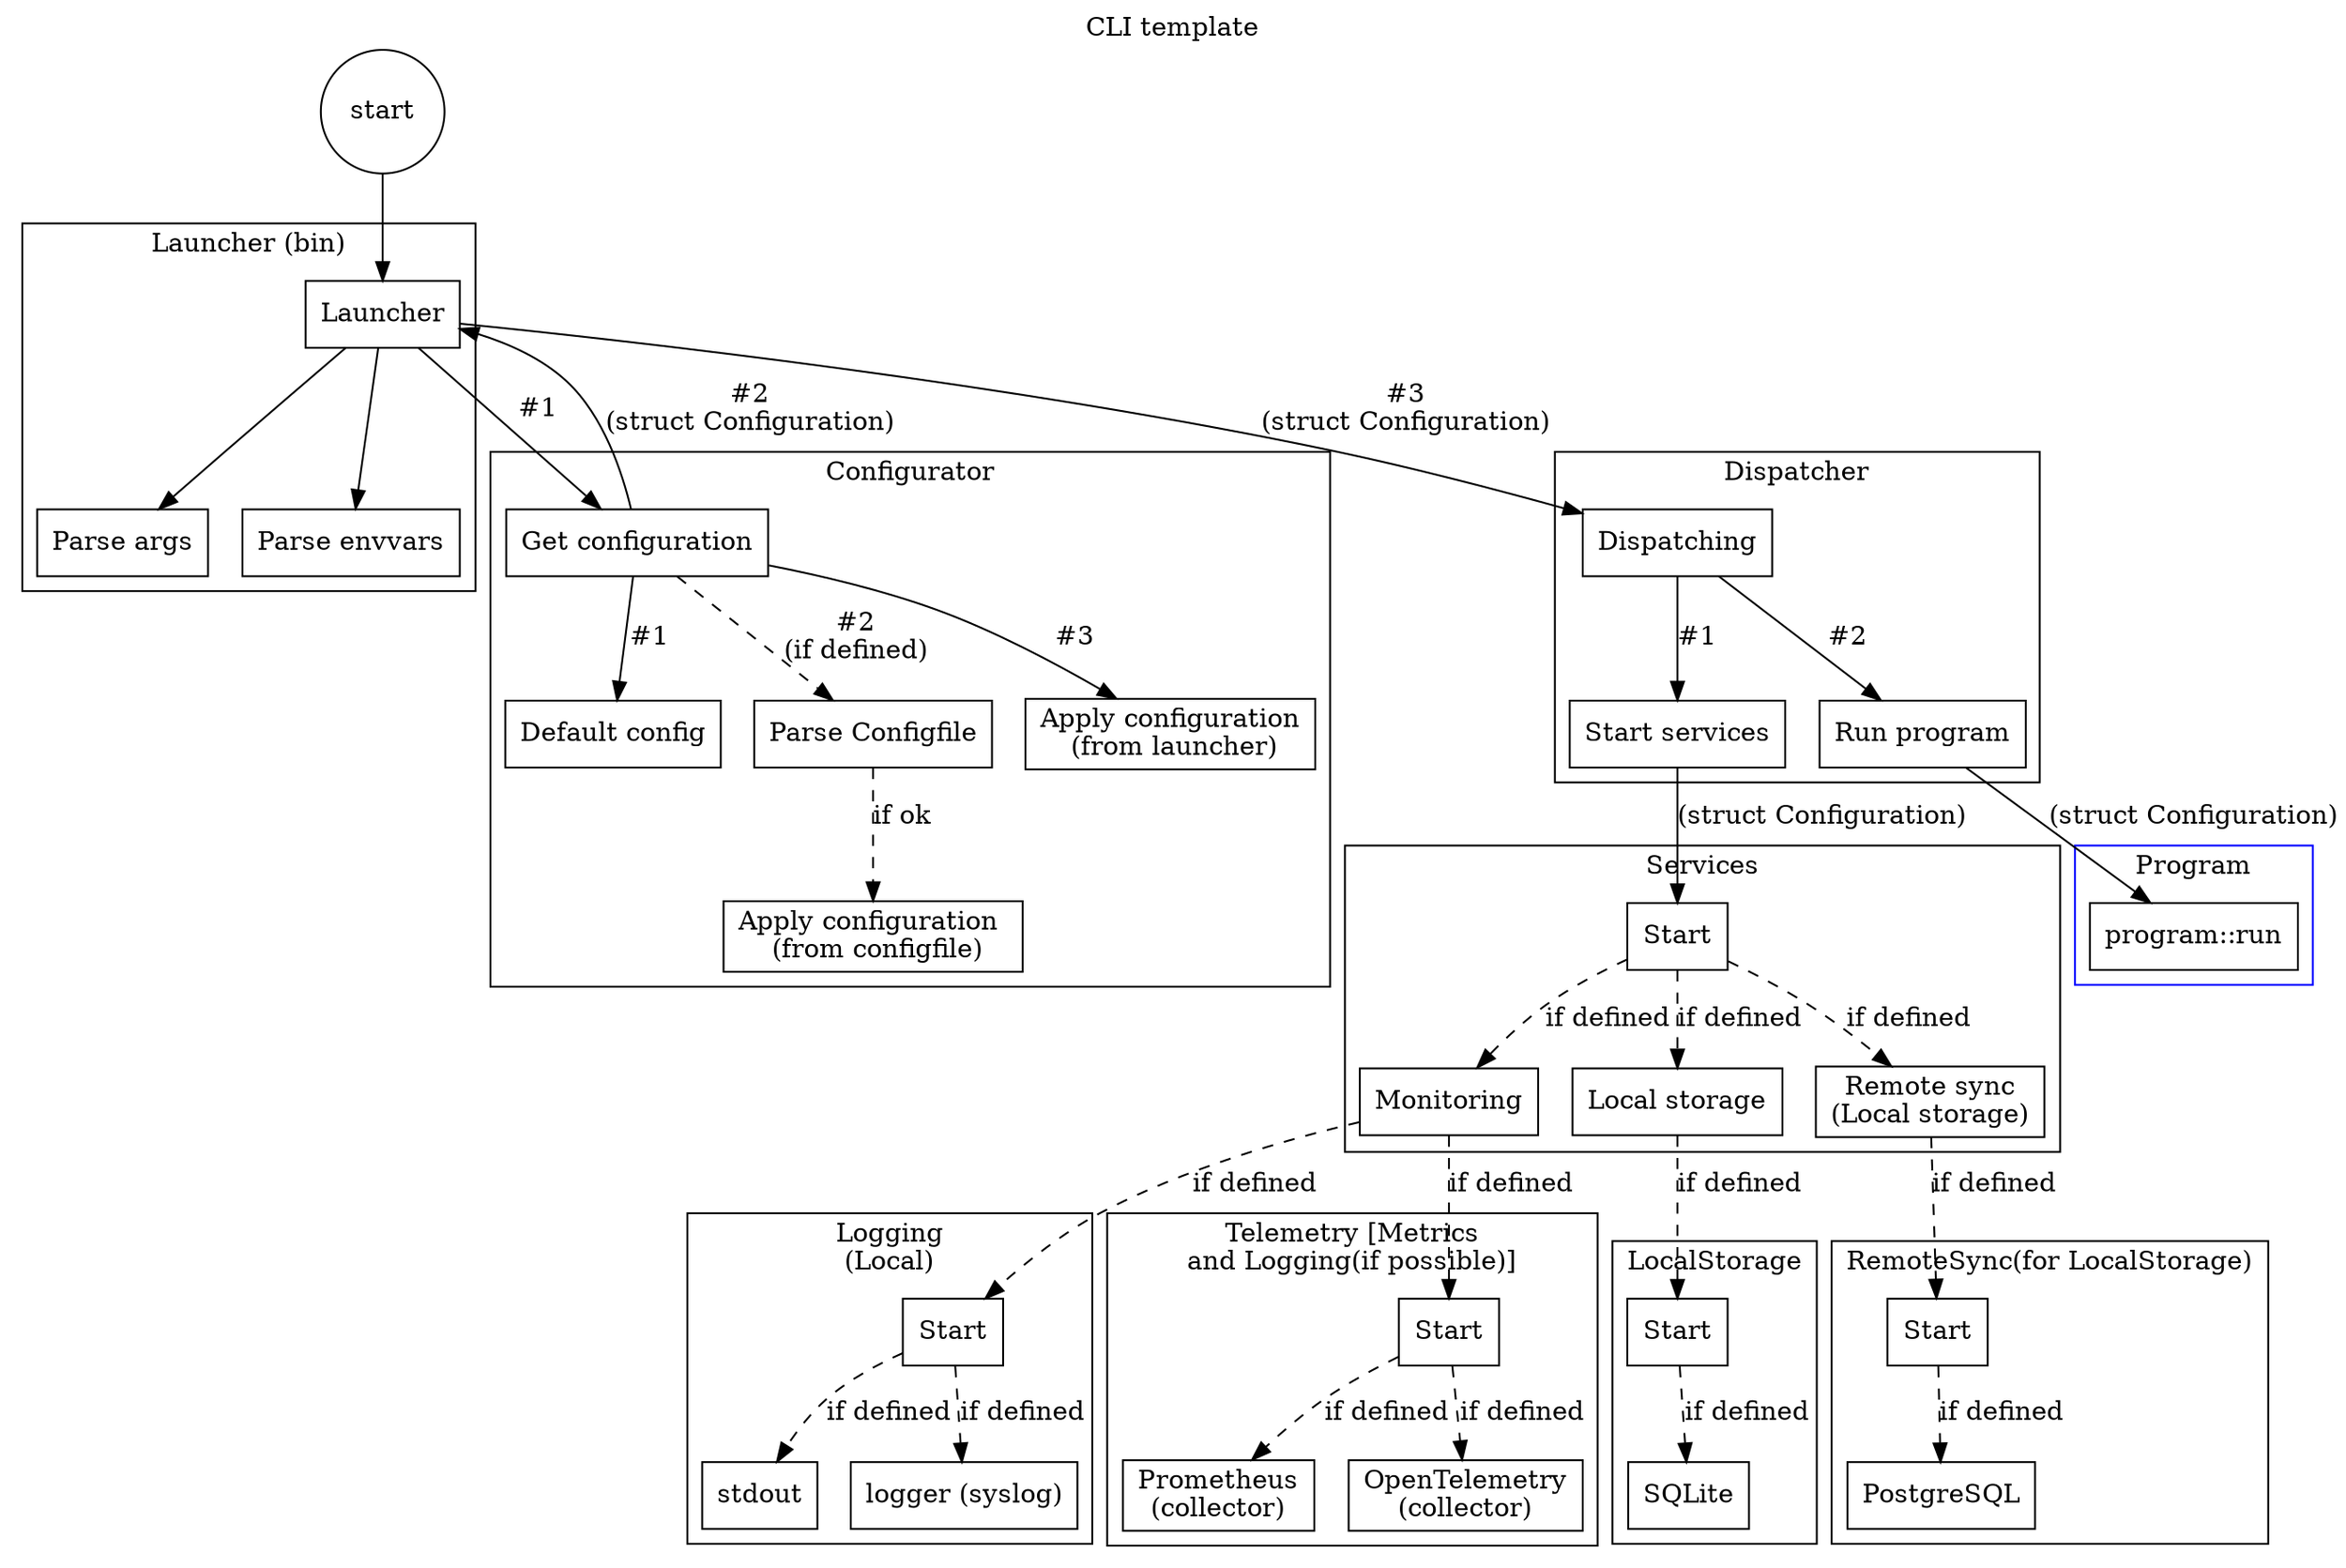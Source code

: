 digraph cli_template {
    # Main Graph
    // definitions
    labelloc = "t"
    label = "CLI template"
    
    // Default Nodes definitions
    node [shape = "rectangle"]
    // Default Edges definitions
    
    // Nodes
    start [shape = "circle"]
    
    // Edges
    start -> launcher_main
    launcher_main -> configurator_main [label="#1"]
    configurator_main  -> launcher_main [label="#2\n(struct Configuration)"]
    launcher_main -> dispatcher_main [label="#3\n(struct Configuration)"]
    dispatcher_start_services -> services_main [label="(struct Configuration)"]
    dispatcher_run_program -> program_main [label="(struct Configuration)"]
    services_monitoring -> logger_main [label="if defined", style="dashed"]
    services_monitoring -> telemetry_main [label="if defined", style="dashed"]
    services_storage_local -> localstorage_main [label="if defined", style="dashed"]
    services_storage_remote_sync -> localstorage_remotesync_main [label="if defined", style="dashed"]
    # Subgraph X
    subgraph cluster_0 {
        // definitions
        // labelloc = "t"
        
        label = "Launcher (bin)"
        
        // Nodes
        launcher_main [label = "Launcher"]
        launcher_parse_args [label = "Parse args"]
        launcher_parse_envvars [label = "Parse envvars"]
        
        
        // Edges
        launcher_main-> launcher_parse_args
        launcher_main-> launcher_parse_envvars

    }  

    # Subgraph "Configurator"
    subgraph cluster_1 {
        // definitions
        // labelloc = "t"
        
        label = "Configurator"
        
        // Nodes
        configurator_main [label = "Get configuration"]
        configurator_default_config [label="Default config"]
        configurator_parse_configfile [label = "Parse Configfile"]
        configurator_apply_configfile [label = "Apply configuration \n (from configfile)"]
        configurator_apply_config_from_launcher [label = "Apply configuration\n (from launcher)"]
        
        
        // Edges
        configurator_main -> configurator_default_config [label="#1"]
        configurator_main -> configurator_parse_configfile [label="#2\n(if defined)", style="dashed"]
        configurator_parse_configfile -> configurator_apply_configfile [style="dashed", label="if ok"]
        configurator_main -> configurator_apply_config_from_launcher [label="#3"]

    }


    # Subgraph "Dispatcher"
    subgraph cluster_2 {
        // definitions
        // labelloc = "t"
        
        label = "Dispatcher"
        
        // Nodes
        dispatcher_main [label = "Dispatching"]
        dispatcher_start_services [label = "Start services"]
        dispatcher_run_program [label = "Run program"]
        
        
        // Edges
        dispatcher_main -> dispatcher_start_services [label="#1"];
        dispatcher_main -> dispatcher_run_program [label="#2"];
    }

    # Subgraph "Services"
    subgraph cluster_3 {
        // definitions
        // labelloc = "t"
        
        label = "Services"
        
        // Nodes
        services_main [label = "Start"]
        services_monitoring [label = "Monitoring"]
        services_storage_local [label = "Local storage"]
        services_storage_remote_sync [label = "Remote sync\n(Local storage)"]
        // Edges
        services_main -> services_monitoring [label="if defined", style="dashed"]
        services_main -> services_storage_local [label="if defined", style="dashed"]
        services_main -> services_storage_remote_sync [label="if defined", style="dashed"]
        
    }

    # Subgraph "Logging"
    subgraph cluster_4 {
        // definitions
        // labelloc = "t"
        
        label = "Logging\n(Local)"
        
        // Nodes
        logger_main [label = "Start"]
        logger_start_stdout_log [label = "stdout"]
        logger_start_logger_log [label = "logger (syslog)"]
        
        // Edges
        logger_main -> logger_start_stdout_log [label="if defined", style="dashed"]
        logger_main -> logger_start_logger_log [label="if defined", style="dashed"]
    }
    # Subgraph "Telemetry"
    subgraph cluster_5 {
        // definitions
        // labelloc = "t"
        
        label = "Telemetry [Metrics\nand Logging(if possible)]"
        
        // Nodes
        telemetry_main [label = "Start"]
        telemetry_start_prometheus_collector [label = "Prometheus\n(collector)"]
        telemetry_start_opentelemetry_collector [label = "OpenTelemetry\n(collector)"]
        
        // Edges
        telemetry_main -> telemetry_start_prometheus_collector [label="if defined", style="dashed"]
        telemetry_main -> telemetry_start_opentelemetry_collector [label="if defined", style="dashed"]
    }
    # Subgraph "LocalStorage"
    subgraph cluster_6 {
        // definitions
        // labelloc = "t"
        
        label = "LocalStorage"
        
        // Nodes
        localstorage_main [label = "Start"]
        localstorage_sqlite [label = "SQLite"]        
        // Edges
        localstorage_main -> localstorage_sqlite [label="if defined", style="dashed"]

    }
     # Subgraph "LocalStorage"
    subgraph cluster_7 {
        // definitions
        // labelloc = "t"
        
        label = "RemoteSync(for LocalStorage)"
        
        // Nodes
        localstorage_remotesync_main [label = "Start"]
        localstorage_remotesync_postgresql [label = "PostgreSQL"]        
        // Edges
        localstorage_remotesync_main -> localstorage_remotesync_postgresql [label="if defined", style="dashed"]

    }
    # Subgraph "Program"
    subgraph cluster_8 {
        // definitions
        // labelloc = "t"
        color = "blue"
        label = "Program"

        // Nodes
        program_main [label="program::run"]
        // Edges
 
    }
}